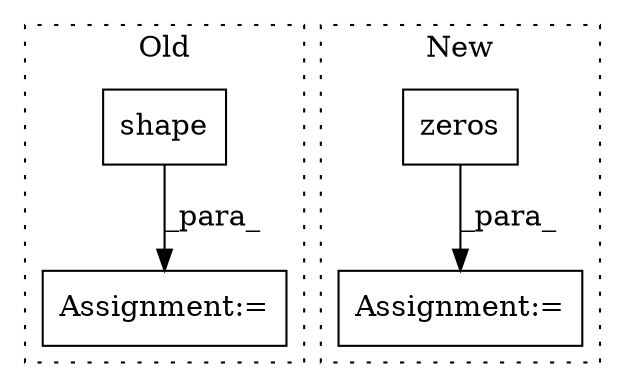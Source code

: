 digraph G {
subgraph cluster0 {
1 [label="shape" a="32" s="859,870" l="6,1" shape="box"];
4 [label="Assignment:=" a="7" s="811" l="1" shape="box"];
label = "Old";
style="dotted";
}
subgraph cluster1 {
2 [label="zeros" a="32" s="876,908" l="6,1" shape="box"];
3 [label="Assignment:=" a="7" s="869" l="1" shape="box"];
label = "New";
style="dotted";
}
1 -> 4 [label="_para_"];
2 -> 3 [label="_para_"];
}
